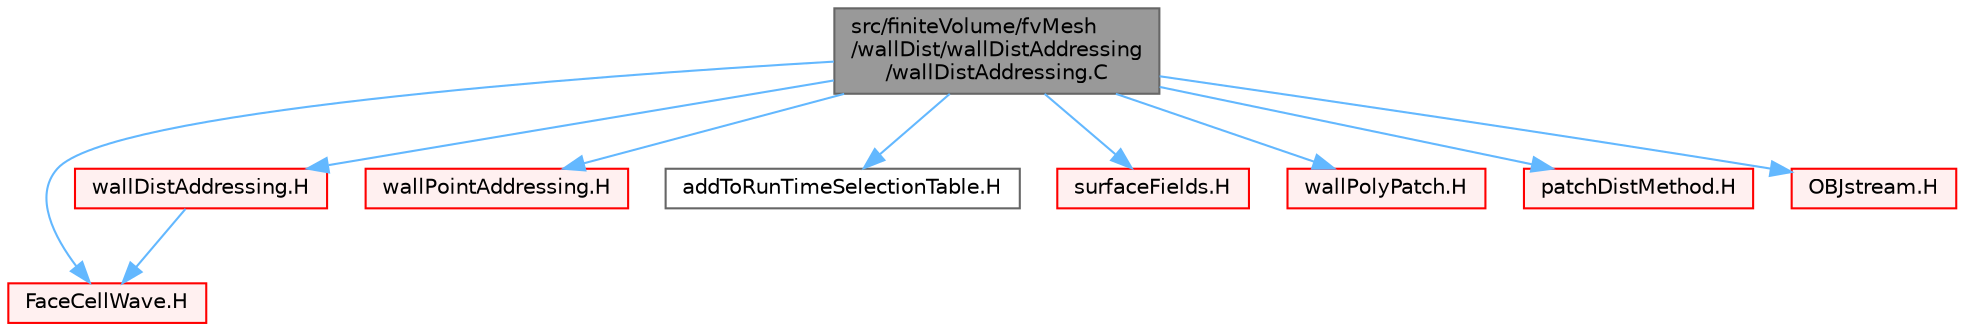 digraph "src/finiteVolume/fvMesh/wallDist/wallDistAddressing/wallDistAddressing.C"
{
 // LATEX_PDF_SIZE
  bgcolor="transparent";
  edge [fontname=Helvetica,fontsize=10,labelfontname=Helvetica,labelfontsize=10];
  node [fontname=Helvetica,fontsize=10,shape=box,height=0.2,width=0.4];
  Node1 [id="Node000001",label="src/finiteVolume/fvMesh\l/wallDist/wallDistAddressing\l/wallDistAddressing.C",height=0.2,width=0.4,color="gray40", fillcolor="grey60", style="filled", fontcolor="black",tooltip=" "];
  Node1 -> Node2 [id="edge1_Node000001_Node000002",color="steelblue1",style="solid",tooltip=" "];
  Node2 [id="Node000002",label="FaceCellWave.H",height=0.2,width=0.4,color="red", fillcolor="#FFF0F0", style="filled",URL="$FaceCellWave_8H.html",tooltip=" "];
  Node1 -> Node172 [id="edge2_Node000001_Node000172",color="steelblue1",style="solid",tooltip=" "];
  Node172 [id="Node000172",label="wallDistAddressing.H",height=0.2,width=0.4,color="red", fillcolor="#FFF0F0", style="filled",URL="$wallDistAddressing_8H.html",tooltip=" "];
  Node172 -> Node2 [id="edge3_Node000172_Node000002",color="steelblue1",style="solid",tooltip=" "];
  Node1 -> Node384 [id="edge4_Node000001_Node000384",color="steelblue1",style="solid",tooltip=" "];
  Node384 [id="Node000384",label="wallPointAddressing.H",height=0.2,width=0.4,color="red", fillcolor="#FFF0F0", style="filled",URL="$wallPointAddressing_8H.html",tooltip=" "];
  Node1 -> Node397 [id="edge5_Node000001_Node000397",color="steelblue1",style="solid",tooltip=" "];
  Node397 [id="Node000397",label="addToRunTimeSelectionTable.H",height=0.2,width=0.4,color="grey40", fillcolor="white", style="filled",URL="$addToRunTimeSelectionTable_8H.html",tooltip="Macros for easy insertion into run-time selection tables."];
  Node1 -> Node398 [id="edge6_Node000001_Node000398",color="steelblue1",style="solid",tooltip=" "];
  Node398 [id="Node000398",label="surfaceFields.H",height=0.2,width=0.4,color="red", fillcolor="#FFF0F0", style="filled",URL="$surfaceFields_8H.html",tooltip="Foam::surfaceFields."];
  Node1 -> Node406 [id="edge7_Node000001_Node000406",color="steelblue1",style="solid",tooltip=" "];
  Node406 [id="Node000406",label="wallPolyPatch.H",height=0.2,width=0.4,color="red", fillcolor="#FFF0F0", style="filled",URL="$wallPolyPatch_8H.html",tooltip=" "];
  Node1 -> Node407 [id="edge8_Node000001_Node000407",color="steelblue1",style="solid",tooltip=" "];
  Node407 [id="Node000407",label="patchDistMethod.H",height=0.2,width=0.4,color="red", fillcolor="#FFF0F0", style="filled",URL="$patchDistMethod_8H.html",tooltip=" "];
  Node1 -> Node415 [id="edge9_Node000001_Node000415",color="steelblue1",style="solid",tooltip=" "];
  Node415 [id="Node000415",label="OBJstream.H",height=0.2,width=0.4,color="red", fillcolor="#FFF0F0", style="filled",URL="$OBJstream_8H.html",tooltip=" "];
}
